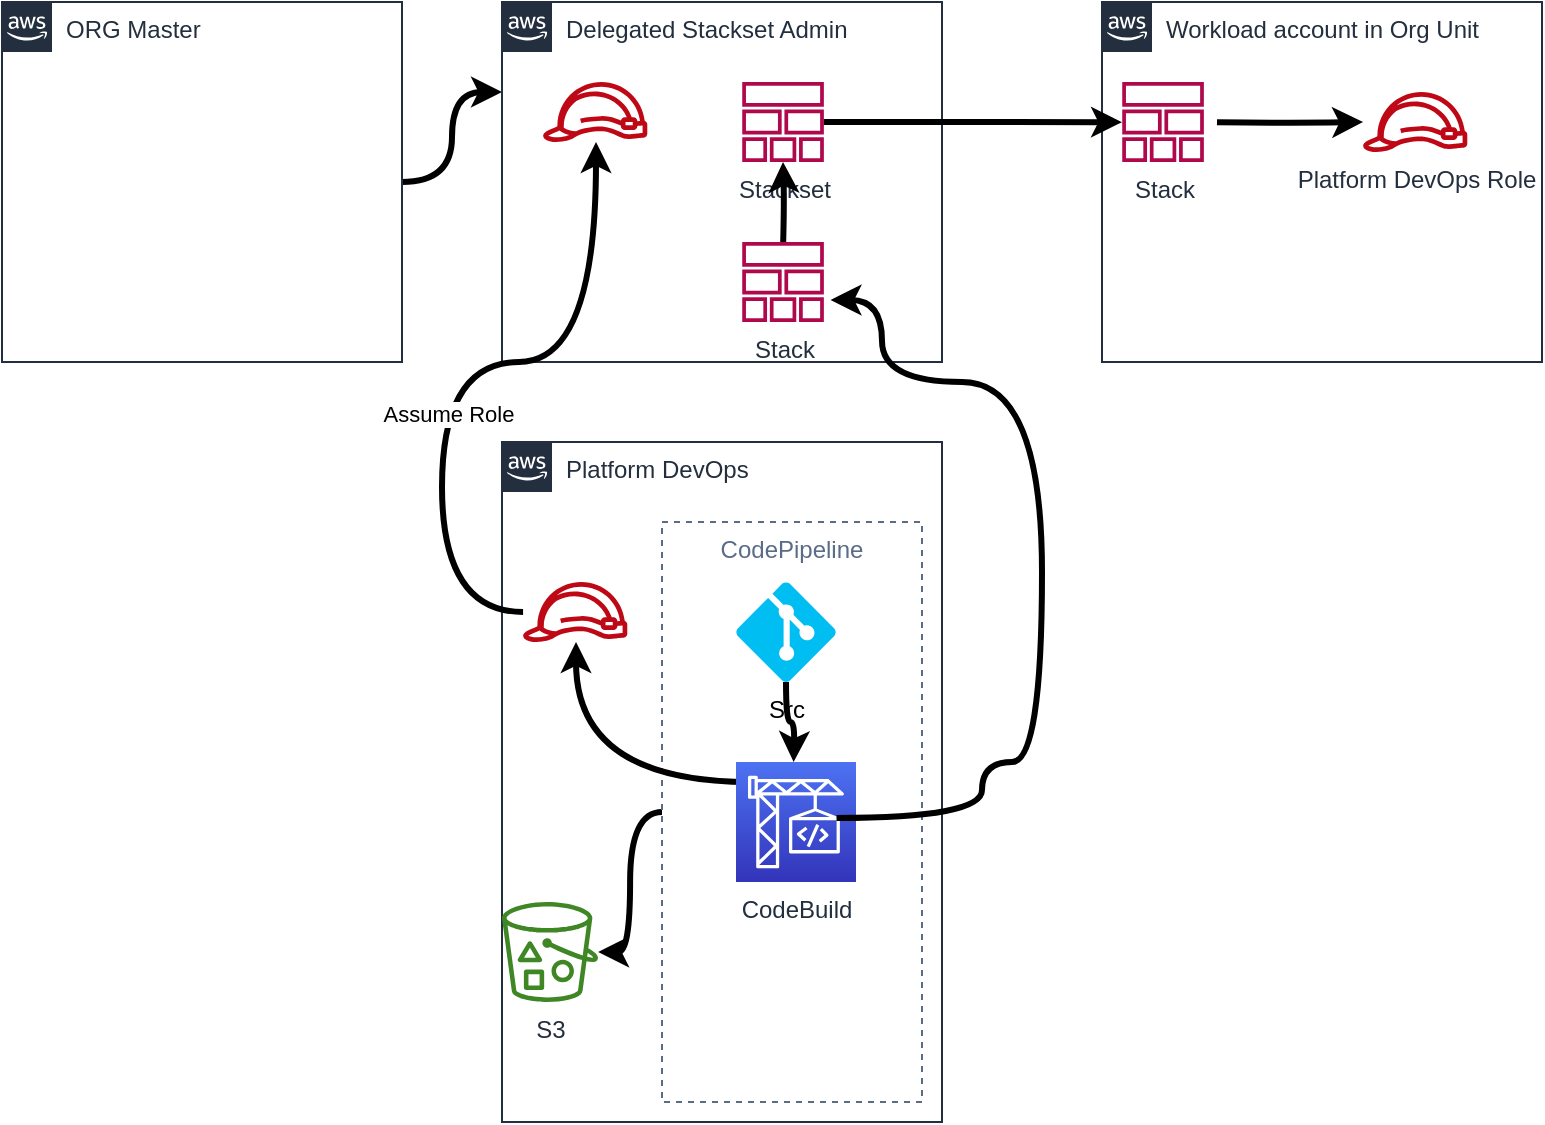 <mxfile>
    <diagram id="i1bWzvjWFLlacRESkoeD" name="Page-1">
        <mxGraphModel dx="978" dy="985" grid="1" gridSize="10" guides="1" tooltips="1" connect="1" arrows="1" fold="1" page="1" pageScale="1" pageWidth="827" pageHeight="1169" math="0" shadow="0">
            <root>
                <mxCell id="0"/>
                <mxCell id="1" parent="0"/>
                <mxCell id="26" style="edgeStyle=orthogonalEdgeStyle;curved=1;html=1;entryX=0;entryY=0.25;entryDx=0;entryDy=0;strokeWidth=3;" parent="1" source="2" target="3" edge="1">
                    <mxGeometry relative="1" as="geometry"/>
                </mxCell>
                <mxCell id="2" value="ORG Master" style="points=[[0,0],[0.25,0],[0.5,0],[0.75,0],[1,0],[1,0.25],[1,0.5],[1,0.75],[1,1],[0.75,1],[0.5,1],[0.25,1],[0,1],[0,0.75],[0,0.5],[0,0.25]];outlineConnect=0;gradientColor=none;html=1;whiteSpace=wrap;fontSize=12;fontStyle=0;container=1;pointerEvents=0;collapsible=0;recursiveResize=0;shape=mxgraph.aws4.group;grIcon=mxgraph.aws4.group_aws_cloud_alt;strokeColor=#232F3E;fillColor=none;verticalAlign=top;align=left;spacingLeft=30;fontColor=#232F3E;dashed=0;" parent="1" vertex="1">
                    <mxGeometry x="90" y="100" width="200" height="180" as="geometry"/>
                </mxCell>
                <mxCell id="3" value="Delegated Stackset Admin" style="points=[[0,0],[0.25,0],[0.5,0],[0.75,0],[1,0],[1,0.25],[1,0.5],[1,0.75],[1,1],[0.75,1],[0.5,1],[0.25,1],[0,1],[0,0.75],[0,0.5],[0,0.25]];outlineConnect=0;gradientColor=none;html=1;whiteSpace=wrap;fontSize=12;fontStyle=0;container=1;pointerEvents=0;collapsible=0;recursiveResize=0;shape=mxgraph.aws4.group;grIcon=mxgraph.aws4.group_aws_cloud_alt;strokeColor=#232F3E;fillColor=none;verticalAlign=top;align=left;spacingLeft=30;fontColor=#232F3E;dashed=0;" parent="1" vertex="1">
                    <mxGeometry x="340" y="100" width="220" height="180" as="geometry"/>
                </mxCell>
                <mxCell id="7" value="" style="sketch=0;outlineConnect=0;fontColor=#232F3E;gradientColor=none;fillColor=#BF0816;strokeColor=none;dashed=0;verticalLabelPosition=bottom;verticalAlign=top;align=center;html=1;fontSize=12;fontStyle=0;aspect=fixed;pointerEvents=1;shape=mxgraph.aws4.role;" parent="3" vertex="1">
                    <mxGeometry x="20" y="40" width="53.18" height="30" as="geometry"/>
                </mxCell>
                <mxCell id="9" value="Stackset" style="sketch=0;outlineConnect=0;fontColor=#232F3E;gradientColor=none;fillColor=#B0084D;strokeColor=none;dashed=0;verticalLabelPosition=bottom;verticalAlign=top;align=center;html=1;fontSize=12;fontStyle=0;aspect=fixed;pointerEvents=1;shape=mxgraph.aws4.stack;" parent="3" vertex="1">
                    <mxGeometry x="120" y="40" width="41.05" height="40" as="geometry"/>
                </mxCell>
                <mxCell id="30" style="edgeStyle=orthogonalEdgeStyle;curved=1;html=1;strokeWidth=3;" parent="3" target="9" edge="1">
                    <mxGeometry relative="1" as="geometry">
                        <mxPoint x="140.6" y="120" as="sourcePoint"/>
                    </mxGeometry>
                </mxCell>
                <mxCell id="36" value="Stack" style="sketch=0;outlineConnect=0;fontColor=#232F3E;gradientColor=none;fillColor=#B0084D;strokeColor=none;dashed=0;verticalLabelPosition=bottom;verticalAlign=top;align=center;html=1;fontSize=12;fontStyle=0;aspect=fixed;pointerEvents=1;shape=mxgraph.aws4.stack;" vertex="1" parent="3">
                    <mxGeometry x="120" y="120" width="41.05" height="40" as="geometry"/>
                </mxCell>
                <mxCell id="5" value="Platform DevOps" style="points=[[0,0],[0.25,0],[0.5,0],[0.75,0],[1,0],[1,0.25],[1,0.5],[1,0.75],[1,1],[0.75,1],[0.5,1],[0.25,1],[0,1],[0,0.75],[0,0.5],[0,0.25]];outlineConnect=0;gradientColor=none;html=1;whiteSpace=wrap;fontSize=12;fontStyle=0;container=1;pointerEvents=0;collapsible=0;recursiveResize=0;shape=mxgraph.aws4.group;grIcon=mxgraph.aws4.group_aws_cloud_alt;strokeColor=#232F3E;fillColor=none;verticalAlign=top;align=left;spacingLeft=30;fontColor=#232F3E;dashed=0;" parent="1" vertex="1">
                    <mxGeometry x="340" y="320" width="220" height="340" as="geometry"/>
                </mxCell>
                <mxCell id="23" style="edgeStyle=orthogonalEdgeStyle;curved=1;html=1;exitX=0;exitY=0.5;exitDx=0;exitDy=0;strokeWidth=3;" parent="5" source="12" target="22" edge="1">
                    <mxGeometry relative="1" as="geometry"/>
                </mxCell>
                <mxCell id="12" value="CodePipeline" style="fillColor=none;strokeColor=#5A6C86;dashed=1;verticalAlign=top;fontStyle=0;fontColor=#5A6C86;" parent="5" vertex="1">
                    <mxGeometry x="80" y="40" width="130" height="290" as="geometry"/>
                </mxCell>
                <mxCell id="24" style="edgeStyle=orthogonalEdgeStyle;curved=1;html=1;strokeWidth=3;" parent="5" target="21" edge="1">
                    <mxGeometry relative="1" as="geometry">
                        <Array as="points">
                            <mxPoint x="37" y="170"/>
                        </Array>
                        <mxPoint x="124.25" y="170" as="sourcePoint"/>
                    </mxGeometry>
                </mxCell>
                <mxCell id="18" style="edgeStyle=orthogonalEdgeStyle;curved=1;html=1;strokeWidth=3;" parent="5" source="15" edge="1">
                    <mxGeometry relative="1" as="geometry">
                        <mxPoint x="145.8" y="160" as="targetPoint"/>
                    </mxGeometry>
                </mxCell>
                <mxCell id="15" value="Src" style="verticalLabelPosition=bottom;html=1;verticalAlign=top;align=center;strokeColor=none;fillColor=#00BEF2;shape=mxgraph.azure.git_repository;" parent="5" vertex="1">
                    <mxGeometry x="117" y="70" width="50" height="50" as="geometry"/>
                </mxCell>
                <mxCell id="21" value="" style="sketch=0;outlineConnect=0;fontColor=#232F3E;gradientColor=none;fillColor=#BF0816;strokeColor=none;dashed=0;verticalLabelPosition=bottom;verticalAlign=top;align=center;html=1;fontSize=12;fontStyle=0;aspect=fixed;pointerEvents=1;shape=mxgraph.aws4.role;" parent="5" vertex="1">
                    <mxGeometry x="10" y="70" width="53.18" height="30" as="geometry"/>
                </mxCell>
                <mxCell id="22" value="S3" style="sketch=0;outlineConnect=0;fontColor=#232F3E;gradientColor=none;fillColor=#3F8624;strokeColor=none;dashed=0;verticalLabelPosition=bottom;verticalAlign=top;align=center;html=1;fontSize=12;fontStyle=0;aspect=fixed;pointerEvents=1;shape=mxgraph.aws4.bucket_with_objects;" parent="5" vertex="1">
                    <mxGeometry y="230" width="48.08" height="50" as="geometry"/>
                </mxCell>
                <mxCell id="34" value="CodeBuild" style="sketch=0;points=[[0,0,0],[0.25,0,0],[0.5,0,0],[0.75,0,0],[1,0,0],[0,1,0],[0.25,1,0],[0.5,1,0],[0.75,1,0],[1,1,0],[0,0.25,0],[0,0.5,0],[0,0.75,0],[1,0.25,0],[1,0.5,0],[1,0.75,0]];outlineConnect=0;fontColor=#232F3E;gradientColor=#4D72F3;gradientDirection=north;fillColor=#3334B9;strokeColor=#ffffff;dashed=0;verticalLabelPosition=bottom;verticalAlign=top;align=center;html=1;fontSize=12;fontStyle=0;aspect=fixed;shape=mxgraph.aws4.resourceIcon;resIcon=mxgraph.aws4.codebuild;" vertex="1" parent="5">
                    <mxGeometry x="117" y="160" width="60" height="60" as="geometry"/>
                </mxCell>
                <mxCell id="6" value="Workload account in Org Unit" style="points=[[0,0],[0.25,0],[0.5,0],[0.75,0],[1,0],[1,0.25],[1,0.5],[1,0.75],[1,1],[0.75,1],[0.5,1],[0.25,1],[0,1],[0,0.75],[0,0.5],[0,0.25]];outlineConnect=0;gradientColor=none;html=1;whiteSpace=wrap;fontSize=12;fontStyle=0;container=1;pointerEvents=0;collapsible=0;recursiveResize=0;shape=mxgraph.aws4.group;grIcon=mxgraph.aws4.group_aws_cloud_alt;strokeColor=#232F3E;fillColor=none;verticalAlign=top;align=left;spacingLeft=30;fontColor=#232F3E;dashed=0;" parent="1" vertex="1">
                    <mxGeometry x="640" y="100" width="220" height="180" as="geometry"/>
                </mxCell>
                <mxCell id="16" value="Platform DevOps Role" style="sketch=0;outlineConnect=0;fontColor=#232F3E;gradientColor=none;fillColor=#BF0816;strokeColor=none;dashed=0;verticalLabelPosition=bottom;verticalAlign=top;align=center;html=1;fontSize=12;fontStyle=0;aspect=fixed;pointerEvents=1;shape=mxgraph.aws4.role;" parent="6" vertex="1">
                    <mxGeometry x="130" y="45" width="53.18" height="30" as="geometry"/>
                </mxCell>
                <mxCell id="33" style="edgeStyle=orthogonalEdgeStyle;curved=1;html=1;strokeWidth=3;" parent="6" target="16" edge="1">
                    <mxGeometry relative="1" as="geometry">
                        <mxPoint x="57.5" y="60.1" as="sourcePoint"/>
                    </mxGeometry>
                </mxCell>
                <mxCell id="35" value="Stack" style="sketch=0;outlineConnect=0;fontColor=#232F3E;gradientColor=none;fillColor=#B0084D;strokeColor=none;dashed=0;verticalLabelPosition=bottom;verticalAlign=top;align=center;html=1;fontSize=12;fontStyle=0;aspect=fixed;pointerEvents=1;shape=mxgraph.aws4.stack;" vertex="1" parent="6">
                    <mxGeometry x="10" y="40" width="41.05" height="40" as="geometry"/>
                </mxCell>
                <mxCell id="17" value="" style="endArrow=classic;html=1;exitX=1;exitY=0.5;exitDx=0;exitDy=0;exitPerimeter=0;edgeStyle=orthogonalEdgeStyle;curved=1;strokeWidth=3;" parent="1" edge="1">
                    <mxGeometry width="50" height="50" relative="1" as="geometry">
                        <mxPoint x="507.25" y="508" as="sourcePoint"/>
                        <mxPoint x="504.28" y="249" as="targetPoint"/>
                        <Array as="points">
                            <mxPoint x="580" y="508"/>
                            <mxPoint x="580" y="480"/>
                            <mxPoint x="610" y="480"/>
                            <mxPoint x="610" y="290"/>
                            <mxPoint x="530" y="290"/>
                            <mxPoint x="530" y="249"/>
                        </Array>
                    </mxGeometry>
                </mxCell>
                <mxCell id="27" style="edgeStyle=orthogonalEdgeStyle;curved=1;html=1;strokeWidth=3;" parent="1" source="21" target="7" edge="1">
                    <mxGeometry relative="1" as="geometry">
                        <Array as="points">
                            <mxPoint x="310" y="405"/>
                            <mxPoint x="310" y="280"/>
                            <mxPoint x="387" y="280"/>
                        </Array>
                    </mxGeometry>
                </mxCell>
                <mxCell id="28" value="Assume Role" style="edgeLabel;html=1;align=center;verticalAlign=middle;resizable=0;points=[];" parent="27" vertex="1" connectable="0">
                    <mxGeometry x="-0.208" y="-3" relative="1" as="geometry">
                        <mxPoint as="offset"/>
                    </mxGeometry>
                </mxCell>
                <mxCell id="32" style="edgeStyle=orthogonalEdgeStyle;curved=1;html=1;strokeWidth=3;" parent="1" source="9" edge="1">
                    <mxGeometry relative="1" as="geometry">
                        <mxPoint x="650" y="160.1" as="targetPoint"/>
                    </mxGeometry>
                </mxCell>
            </root>
        </mxGraphModel>
    </diagram>
</mxfile>